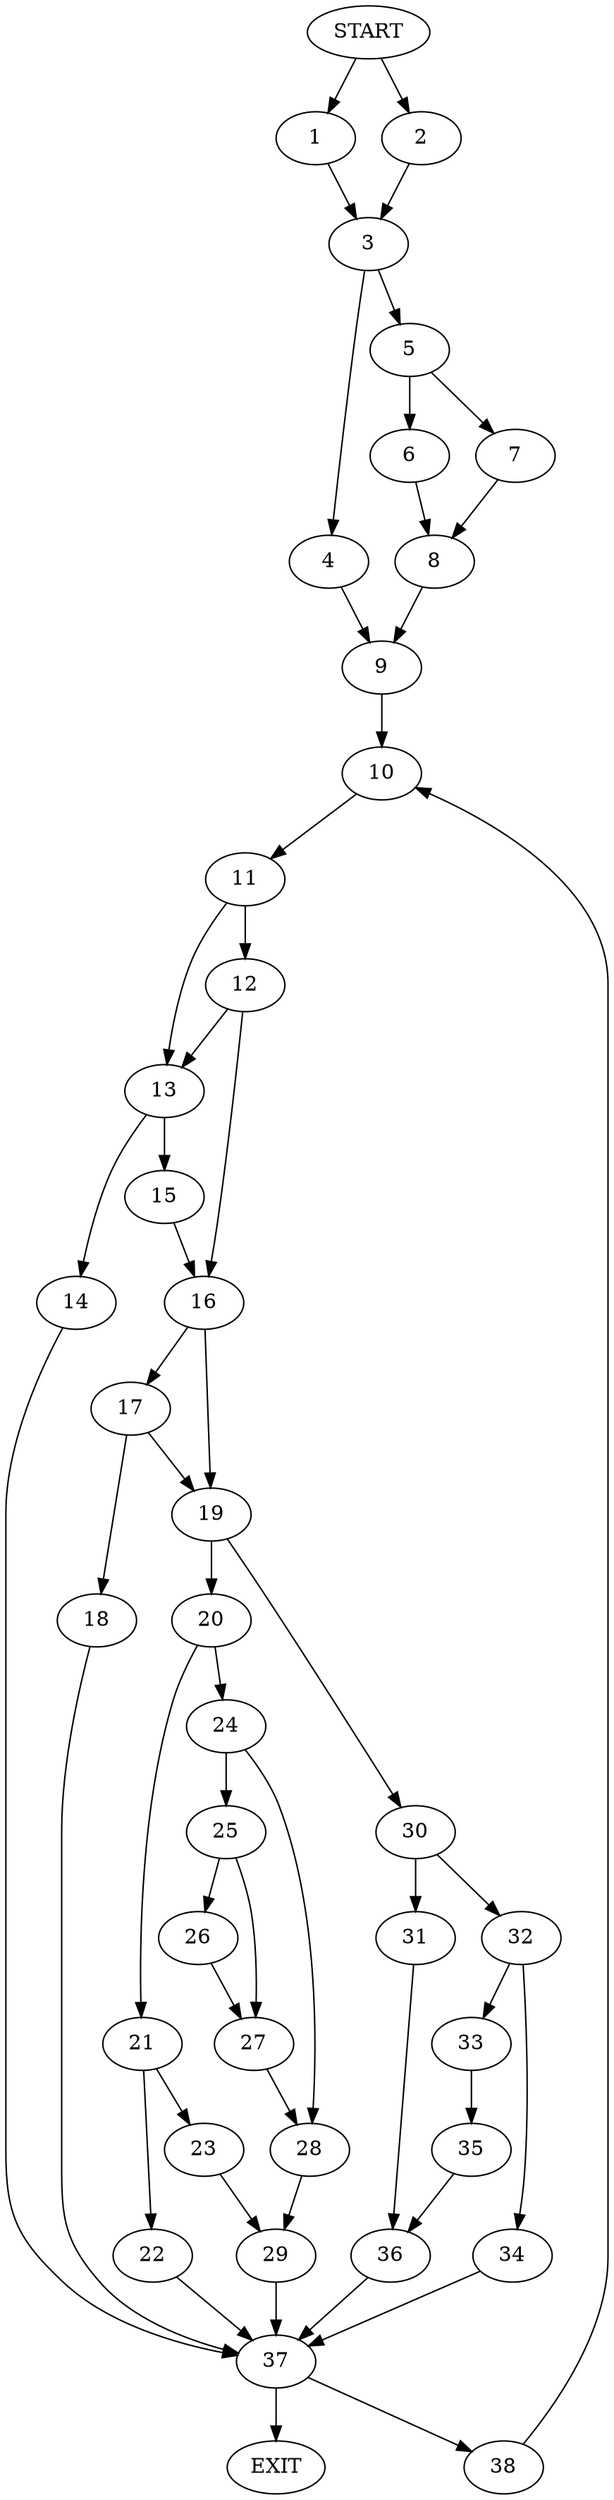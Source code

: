 digraph { 
0 [label="START"];
1;
2;
3;
4;
5;
6;
7;
8;
9;
10;
11;
12;
13;
14;
15;
16;
17;
18;
19;
20;
21;
22;
23;
24;
25;
26;
27;
28;
29;
30;
31;
32;
33;
34;
35;
36;
37;
38;
39[label="EXIT"];
0 -> 1;
0 -> 2;
1 -> 3;
2 -> 3;
3 -> 4;
3 -> 5;
4 -> 9;
5 -> 6;
5 -> 7;
6 -> 8;
7 -> 8;
8 -> 9;
9 -> 10;
10 -> 11;
11 -> 12;
11 -> 13;
12 -> 16;
12 -> 13;
13 -> 15;
13 -> 14;
14 -> 37;
15 -> 16;
16 -> 17;
16 -> 19;
17 -> 18;
17 -> 19;
18 -> 37;
19 -> 20;
19 -> 30;
20 -> 24;
20 -> 21;
21 -> 22;
21 -> 23;
22 -> 37;
23 -> 29;
24 -> 25;
24 -> 28;
25 -> 26;
25 -> 27;
26 -> 27;
27 -> 28;
28 -> 29;
29 -> 37;
30 -> 31;
30 -> 32;
31 -> 36;
32 -> 33;
32 -> 34;
33 -> 35;
34 -> 37;
35 -> 36;
36 -> 37;
37 -> 39;
37 -> 38;
38 -> 10;
}